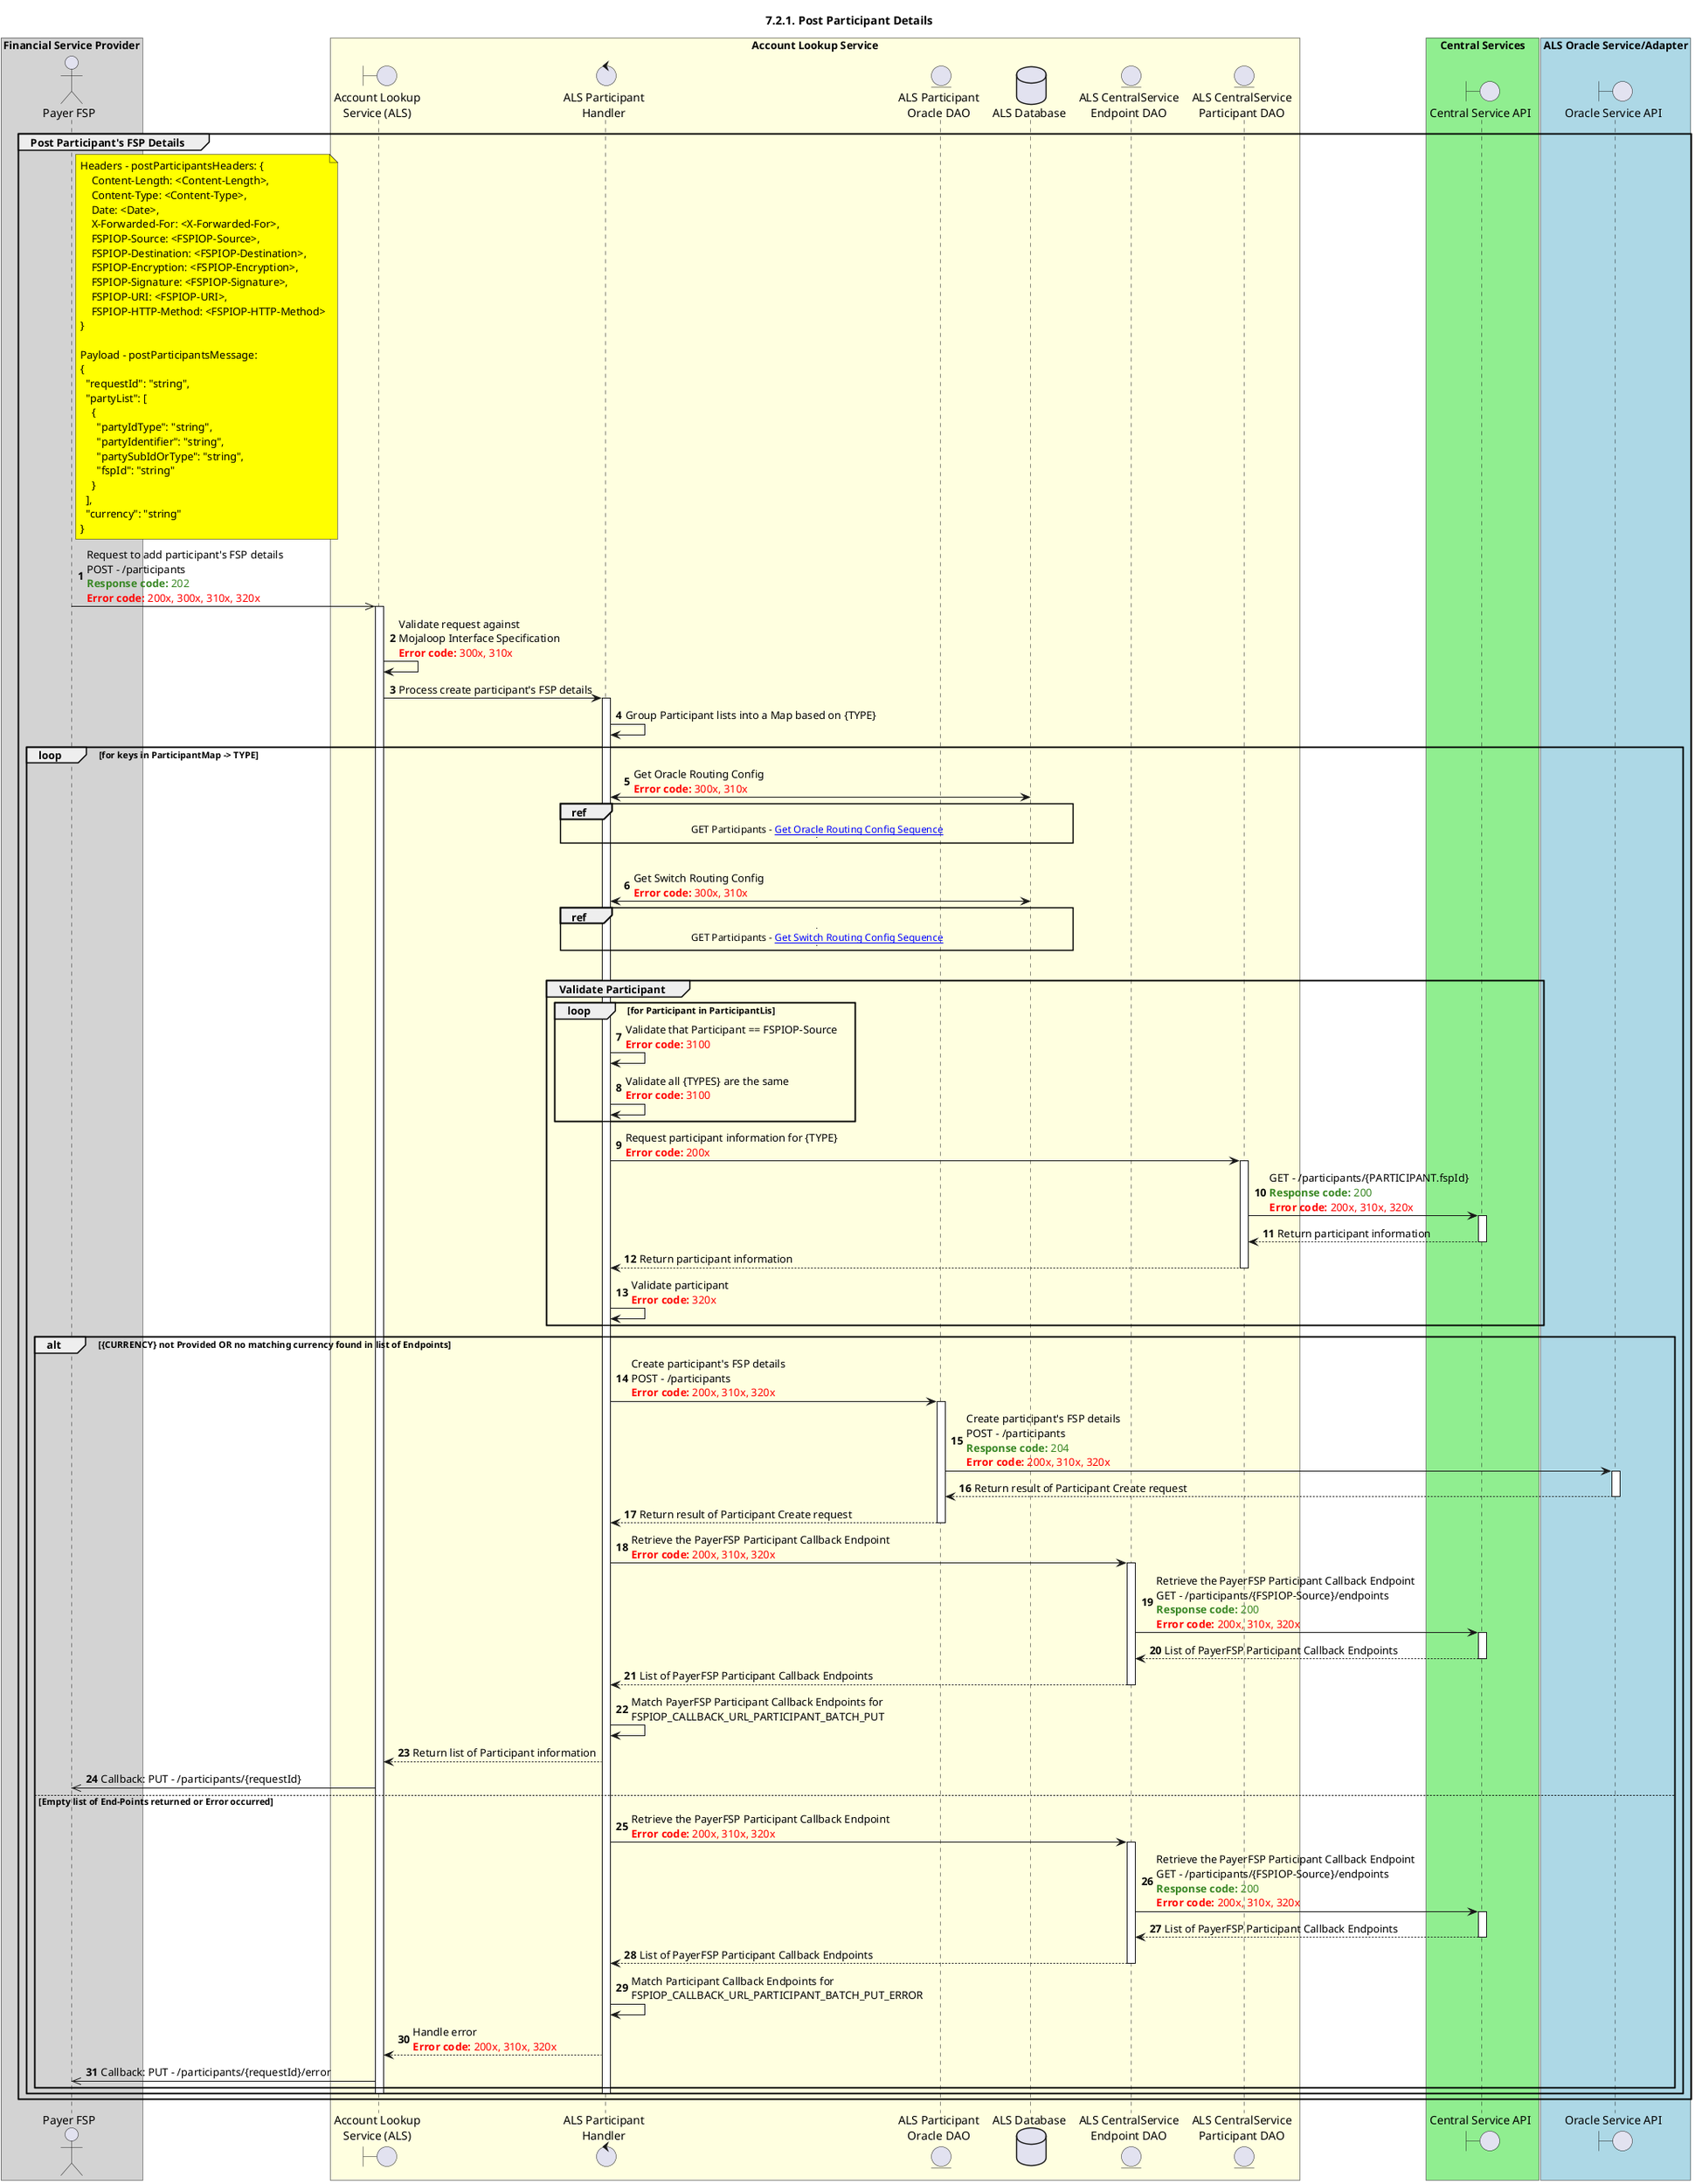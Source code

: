 /'*****
 License
 --------------
 Copyright © 2017 Bill & Melinda Gates Foundation
 The Mojaloop files are made available by the Bill & Melinda Gates Foundation under the Apache License, Version 2.0 (the "License") and you may not use these files except in compliance with the License. You may obtain a copy of the License at
 http://www.apache.org/licenses/LICENSE-2.0
 Unless required by applicable law or agreed to in writing, the Mojaloop files are distributed on an "AS IS" BASIS, WITHOUT WARRANTIES OR CONDITIONS OF ANY KIND, either express or implied. See the License for the specific language governing permissions and limitations under the License.
 Contributors
 --------------
 This is the official list of the Mojaloop project contributors for this file.
 Names of the original copyright holders (individuals or organizations)
 should be listed with a '*' in the first column. People who have
 contributed from an organization can be listed under the organization
 that actually holds the copyright for their contributions (see the
 Gates Foundation organization for an example). Those individuals should have
 their names indented and be marked with a '-'. Email address can be added
 optionally within square brackets <email>.
 * Gates Foundation
 - Name Surname <name.surname@gatesfoundation.com>

 * Georgi Georgiev <georgi.georgiev@modusbox.com>
 * Rajiv Mothilal <rajiv.mothilal@modusbox.com>
 --------------
 ******'/


@startuml
' declate title
title 7.2.1. Post Participant Details

autonumber
' Actor Keys:
' boundary - APIs/Interfaces, etc
' entity - Database Access Objects
' database - Database Persistance Store

' declare actors
actor "Payer FSP" as PAYER_FSP
boundary "Account Lookup\nService (ALS)" as ALS_API
control "ALS Participant\nHandler" as ALS_PARTICIPANT_HANDLER
entity "ALS CentralService\nEndpoint DAO" as ALS_CENTRALSERVICE_ENDPOINT_CONFIG_DAO
entity "ALS CentralService\nParticipant DAO" as ALS_CENTRALSERVICE_PARTICIPANT_DAO
entity "ALS Participant\nOracle DAO" as ALS_PARTICIPANT_ORACLE_DAO
database "ALS Database" as ALS_DB
boundary "Oracle Service API" as ORACLE_API
boundary "Central Service API" as CENTRALSERVICE_API

box "Financial Service Provider" #LightGrey
participant PAYER_FSP
end box

box "Account Lookup Service" #LightYellow
participant ALS_API
participant ALS_PARTICIPANT_HANDLER
participant ALS_PARTICIPANT_ORACLE_DAO
participant ALS_DB
participant ALS_CENTRALSERVICE_ENDPOINT_CONFIG_DAO
participant ALS_CENTRALSERVICE_PARTICIPANT_DAO
end box

box "Central Services" #LightGreen
participant CENTRALSERVICE_API
end box

box "ALS Oracle Service/Adapter" #LightBlue
participant ORACLE_API
end box

' START OF FLOW

group Post Participant's FSP Details
    note right of PAYER_FSP #yellow
        Headers - postParticipantsHeaders: {
            Content-Length: <Content-Length>,
            Content-Type: <Content-Type>,
            Date: <Date>,
            X-Forwarded-For: <X-Forwarded-For>,
            FSPIOP-Source: <FSPIOP-Source>,
            FSPIOP-Destination: <FSPIOP-Destination>,
            FSPIOP-Encryption: <FSPIOP-Encryption>,
            FSPIOP-Signature: <FSPIOP-Signature>,
            FSPIOP-URI: <FSPIOP-URI>,
            FSPIOP-HTTP-Method: <FSPIOP-HTTP-Method>
        }

        Payload - postParticipantsMessage:
        {
          "requestId": "string",
          "partyList": [
            {
              "partyIdType": "string",
              "partyIdentifier": "string",
              "partySubIdOrType": "string",
              "fspId": "string"
            }
          ],
          "currency": "string"
        }
    end note
    PAYER_FSP ->> ALS_API: Request to add participant's FSP details\nPOST - /participants\n<color #388724><b>Response code:</b> 202</color> \n<color #FF0000><b>Error code:</b> 200x, 300x, 310x, 320x</color>
'    hnote over ALS_API #lightyellow
'            "POST /participant" operation only supports requests which contain:
'            - All Participant's FSPs match the FSPIOP-Source
'            - All Participant's TYPEs are the same
'            - All Participant's will be of the same Currency
'    end note
    activate ALS_API
    ALS_API -> ALS_API: Validate request against\nMojaloop Interface Specification\n<color #FF0000><b>Error code:</b> 300x, 310x</color>

    ALS_API -> ALS_PARTICIPANT_HANDLER: Process create participant's FSP details
    activate ALS_PARTICIPANT_HANDLER

    '********************* Sort into Participant buckets based on {TYPE} - START ************************
    ALS_PARTICIPANT_HANDLER -> ALS_PARTICIPANT_HANDLER: Group Participant lists into a Map based on {TYPE}

    '********************* Sort into Participant buckets based on {TYPE} - END ************************

    loop for keys in ParticipantMap -> TYPE

        '********************* Fetch Oracle Routing Information - START ************************

        '********************* Retrieve Oracle Routing Information - START ************************

        ALS_PARTICIPANT_HANDLER <-> ALS_DB: Get Oracle Routing Config\n<color #FF0000><b>Error code:</b> 300x, 310x</color>
        ref over ALS_PARTICIPANT_HANDLER, ALS_DB
            GET Participants - [[https://docs.mojaloop.live/mojaloop-technical-overview/account-lookup-service/als-get-participants.html Get Oracle Routing Config Sequence]]
            |||
        end ref

        '********************* Retrieve Oracle Routing Information - END ************************

        |||

        '********************* Fetch Oracle Routing Information - END ************************

        '********************* Retrieve Switch Routing Information - START ************************

        ALS_PARTICIPANT_HANDLER <-> ALS_DB: Get Switch Routing Config\n<color #FF0000><b>Error code:</b> 300x, 310x</color>
        ref over ALS_PARTICIPANT_HANDLER, ALS_DB
            |||
            GET Participants - [[https://docs.mojaloop.live/mojaloop-technical-overview/account-lookup-service/als-get-participants.html Get Switch Routing Config Sequence]]
            |||
        end ref

        '********************* Retrieve Switch Routing Information - END ************************
        |||

        '********************* Validate Participant - START ************************
        group Validate Participant
            loop for Participant in ParticipantLis

                ALS_PARTICIPANT_HANDLER -> ALS_PARTICIPANT_HANDLER: Validate that Participant == FSPIOP-Source\n<color #FF0000><b>Error code:</b> 3100</color>
                ALS_PARTICIPANT_HANDLER -> ALS_PARTICIPANT_HANDLER: Validate all {TYPES} are the same\n<color #FF0000><b>Error code:</b> 3100</color>

            end loop

            ALS_PARTICIPANT_HANDLER -> ALS_CENTRALSERVICE_PARTICIPANT_DAO: Request participant information for {TYPE}\n<color #FF0000><b>Error code:</b> 200x</color>
            activate ALS_CENTRALSERVICE_PARTICIPANT_DAO

            ALS_CENTRALSERVICE_PARTICIPANT_DAO -> CENTRALSERVICE_API: GET - /participants/{PARTICIPANT.fspId}\n<color #388724><b>Response code:</b> 200</color> \n<color #FF0000><b>Error code:</b> 200x, 310x, 320x</color>
            activate CENTRALSERVICE_API
            CENTRALSERVICE_API --> ALS_CENTRALSERVICE_PARTICIPANT_DAO: Return participant information
            deactivate CENTRALSERVICE_API

            ALS_CENTRALSERVICE_PARTICIPANT_DAO --> ALS_PARTICIPANT_HANDLER: Return participant information

            deactivate ALS_CENTRALSERVICE_PARTICIPANT_DAO

            ALS_PARTICIPANT_HANDLER -> ALS_PARTICIPANT_HANDLER: Validate participant\n<color #FF0000><b>Error code:</b> 320x</color>
        end group
        '********************* Validate Participant - END ************************

        alt {CURRENCY} not Provided OR no matching currency found in list of Endpoints

            '********************* Create Participant Information - START ************************

            ALS_PARTICIPANT_HANDLER -> ALS_PARTICIPANT_ORACLE_DAO: Create participant's FSP details\nPOST - /participants\n<color #FF0000><b>Error code:</b> 200x, 310x, 320x</color>
            activate ALS_PARTICIPANT_ORACLE_DAO
            ALS_PARTICIPANT_ORACLE_DAO -> ORACLE_API: Create participant's FSP details\nPOST - /participants\n<color #388724><b>Response code:</b> 204</color> \n<color #FF0000><b>Error code:</b> 200x, 310x, 320x</color>
            activate ORACLE_API

            ORACLE_API --> ALS_PARTICIPANT_ORACLE_DAO: Return result of Participant Create request
            deactivate ORACLE_API

            ALS_PARTICIPANT_ORACLE_DAO --> ALS_PARTICIPANT_HANDLER: Return result of Participant Create request
            deactivate ALS_PARTICIPANT_ORACLE_DAO

            '********************* Create Participant Information - END ************************

            '********************* Get PayerFSP Participant Information - START ************************

            ALS_PARTICIPANT_HANDLER -> ALS_CENTRALSERVICE_ENDPOINT_CONFIG_DAO: Retrieve the PayerFSP Participant Callback Endpoint\n<color #FF0000><b>Error code:</b> 200x, 310x, 320x</color>
            activate ALS_CENTRALSERVICE_ENDPOINT_CONFIG_DAO
            ALS_CENTRALSERVICE_ENDPOINT_CONFIG_DAO -> CENTRALSERVICE_API: Retrieve the PayerFSP Participant Callback Endpoint\nGET - /participants/{FSPIOP-Source}/endpoints\n<color #388724><b>Response code:</b> 200</color> \n<color #FF0000><b>Error code:</b> 200x, 310x, 320x</color>
            activate CENTRALSERVICE_API
            CENTRALSERVICE_API --> ALS_CENTRALSERVICE_ENDPOINT_CONFIG_DAO: List of PayerFSP Participant Callback Endpoints
            deactivate CENTRALSERVICE_API
            ALS_CENTRALSERVICE_ENDPOINT_CONFIG_DAO --> ALS_PARTICIPANT_HANDLER: List of PayerFSP Participant Callback Endpoints
            deactivate ALS_CENTRALSERVICE_ENDPOINT_CONFIG_DAO

            ALS_PARTICIPANT_HANDLER -> ALS_PARTICIPANT_HANDLER: Match PayerFSP Participant Callback Endpoints for\nFSPIOP_CALLBACK_URL_PARTICIPANT_BATCH_PUT

            '********************* Get PayerFSP Participant Information - END ************************

            ALS_PARTICIPANT_HANDLER --> ALS_API: Return list of Participant information
            ALS_API ->> PAYER_FSP: Callback: PUT - /participants/{requestId}

        else Empty list of End-Points returned or Error occurred

            '********************* Get PayerFSP Participant Information - START ************************

            ALS_PARTICIPANT_HANDLER -> ALS_CENTRALSERVICE_ENDPOINT_CONFIG_DAO: Retrieve the PayerFSP Participant Callback Endpoint\n<color #FF0000><b>Error code:</b> 200x, 310x, 320x</color>
            activate ALS_CENTRALSERVICE_ENDPOINT_CONFIG_DAO
            ALS_CENTRALSERVICE_ENDPOINT_CONFIG_DAO -> CENTRALSERVICE_API: Retrieve the PayerFSP Participant Callback Endpoint\nGET - /participants/{FSPIOP-Source}/endpoints\n<color #388724><b>Response code:</b> 200</color> \n<color #FF0000><b>Error code:</b> 200x, 310x, 320x</color>
            activate CENTRALSERVICE_API
            CENTRALSERVICE_API --> ALS_CENTRALSERVICE_ENDPOINT_CONFIG_DAO: List of PayerFSP Participant Callback Endpoints
            deactivate CENTRALSERVICE_API
            ALS_CENTRALSERVICE_ENDPOINT_CONFIG_DAO --> ALS_PARTICIPANT_HANDLER: List of PayerFSP Participant Callback Endpoints
            deactivate ALS_CENTRALSERVICE_ENDPOINT_CONFIG_DAO

            ALS_PARTICIPANT_HANDLER -> ALS_PARTICIPANT_HANDLER: Match Participant Callback Endpoints for\nFSPIOP_CALLBACK_URL_PARTICIPANT_BATCH_PUT_ERROR

            '********************* Get PayerFSP Participant Information - END ************************

            ALS_PARTICIPANT_HANDLER --> ALS_API: Handle error\n<color #FF0000><b>Error code:</b> 200x, 310x, 320x</color>
            ALS_API ->> PAYER_FSP: Callback: PUT - /participants/{requestId}/error
        end alt
        deactivate ALS_API

        deactivate ALS_PARTICIPANT_HANDLER
    end loop
end
@enduml
